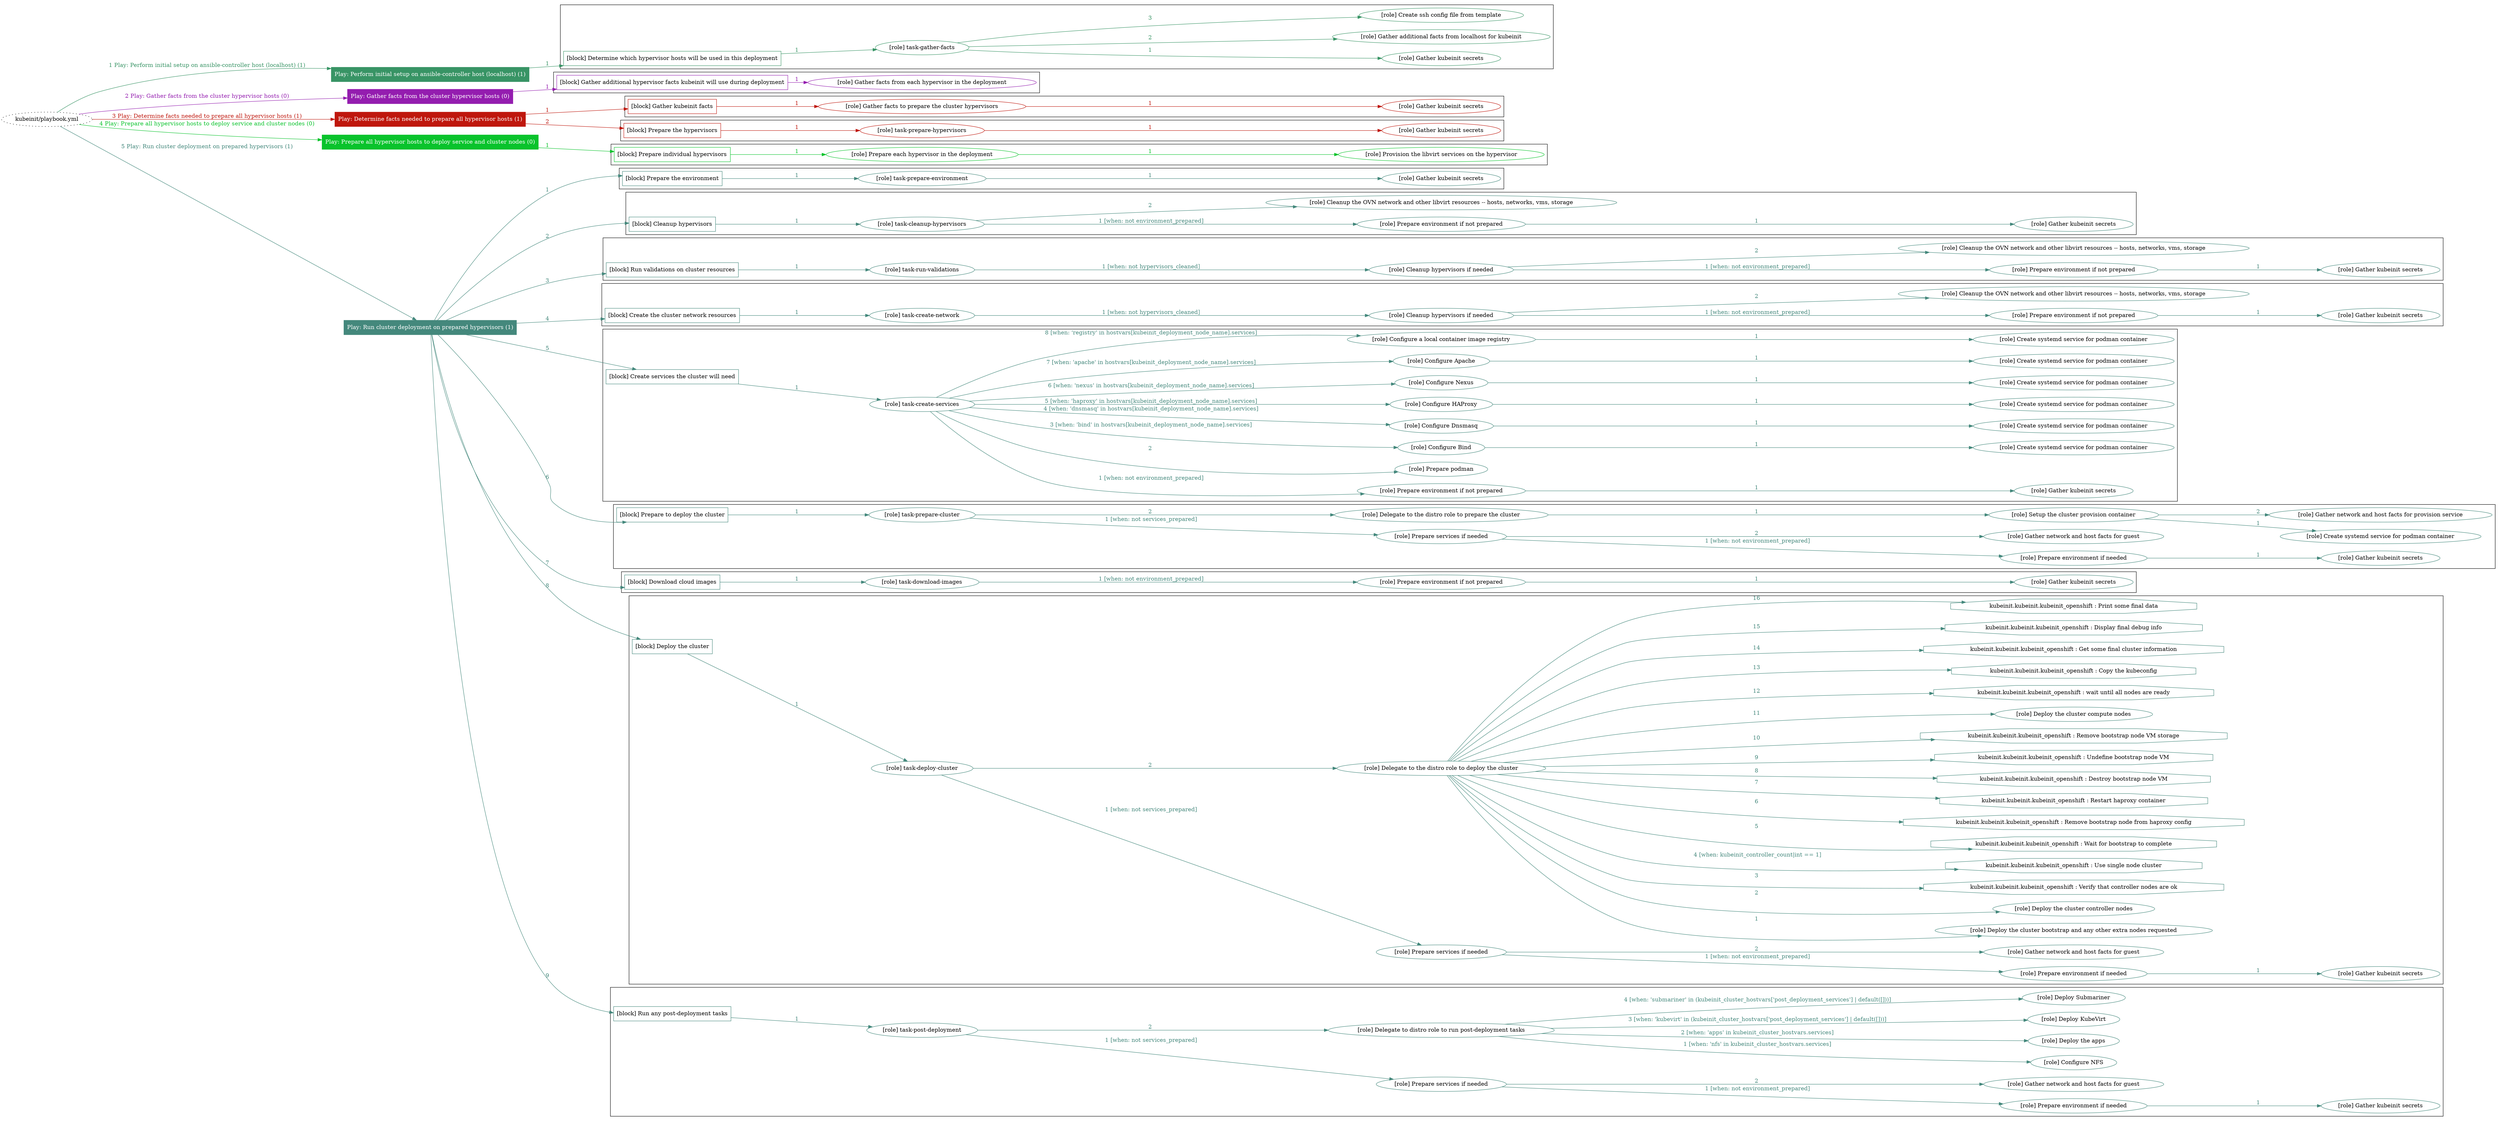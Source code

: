 digraph {
	graph [concentrate=true ordering=in rankdir=LR ratio=fill]
	edge [esep=5 sep=10]
	"kubeinit/playbook.yml" [URL="/home/runner/work/kubeinit/kubeinit/kubeinit/playbook.yml" id=playbook_2e3ff5f9 style=dotted]
	"kubeinit/playbook.yml" -> play_db4fb03b [label="1 Play: Perform initial setup on ansible-controller host (localhost) (1)" color="#389465" fontcolor="#389465" id=edge_play_db4fb03b labeltooltip="1 Play: Perform initial setup on ansible-controller host (localhost) (1)" tooltip="1 Play: Perform initial setup on ansible-controller host (localhost) (1)"]
	subgraph "Play: Perform initial setup on ansible-controller host (localhost) (1)" {
		play_db4fb03b [label="Play: Perform initial setup on ansible-controller host (localhost) (1)" URL="/home/runner/work/kubeinit/kubeinit/kubeinit/playbook.yml" color="#389465" fontcolor="#ffffff" id=play_db4fb03b shape=box style=filled tooltip=localhost]
		play_db4fb03b -> block_115479d6 [label=1 color="#389465" fontcolor="#389465" id=edge_block_115479d6 labeltooltip=1 tooltip=1]
		subgraph cluster_block_115479d6 {
			block_115479d6 [label="[block] Determine which hypervisor hosts will be used in this deployment" URL="/home/runner/work/kubeinit/kubeinit/kubeinit/playbook.yml" color="#389465" id=block_115479d6 labeltooltip="Determine which hypervisor hosts will be used in this deployment" shape=box tooltip="Determine which hypervisor hosts will be used in this deployment"]
			block_115479d6 -> role_d900fd32 [label="1 " color="#389465" fontcolor="#389465" id=edge_role_d900fd32 labeltooltip="1 " tooltip="1 "]
			subgraph "task-gather-facts" {
				role_d900fd32 [label="[role] task-gather-facts" URL="/home/runner/work/kubeinit/kubeinit/kubeinit/playbook.yml" color="#389465" id=role_d900fd32 tooltip="task-gather-facts"]
				role_d900fd32 -> role_aea85f6c [label="1 " color="#389465" fontcolor="#389465" id=edge_role_aea85f6c labeltooltip="1 " tooltip="1 "]
				subgraph "Gather kubeinit secrets" {
					role_aea85f6c [label="[role] Gather kubeinit secrets" URL="/home/runner/.ansible/collections/ansible_collections/kubeinit/kubeinit/roles/kubeinit_prepare/tasks/build_hypervisors_group.yml" color="#389465" id=role_aea85f6c tooltip="Gather kubeinit secrets"]
				}
				role_d900fd32 -> role_3658f3ec [label="2 " color="#389465" fontcolor="#389465" id=edge_role_3658f3ec labeltooltip="2 " tooltip="2 "]
				subgraph "Gather additional facts from localhost for kubeinit" {
					role_3658f3ec [label="[role] Gather additional facts from localhost for kubeinit" URL="/home/runner/.ansible/collections/ansible_collections/kubeinit/kubeinit/roles/kubeinit_prepare/tasks/build_hypervisors_group.yml" color="#389465" id=role_3658f3ec tooltip="Gather additional facts from localhost for kubeinit"]
				}
				role_d900fd32 -> role_3bbfdef5 [label="3 " color="#389465" fontcolor="#389465" id=edge_role_3bbfdef5 labeltooltip="3 " tooltip="3 "]
				subgraph "Create ssh config file from template" {
					role_3bbfdef5 [label="[role] Create ssh config file from template" URL="/home/runner/.ansible/collections/ansible_collections/kubeinit/kubeinit/roles/kubeinit_prepare/tasks/build_hypervisors_group.yml" color="#389465" id=role_3bbfdef5 tooltip="Create ssh config file from template"]
				}
			}
		}
	}
	"kubeinit/playbook.yml" -> play_7031e4db [label="2 Play: Gather facts from the cluster hypervisor hosts (0)" color="#941daf" fontcolor="#941daf" id=edge_play_7031e4db labeltooltip="2 Play: Gather facts from the cluster hypervisor hosts (0)" tooltip="2 Play: Gather facts from the cluster hypervisor hosts (0)"]
	subgraph "Play: Gather facts from the cluster hypervisor hosts (0)" {
		play_7031e4db [label="Play: Gather facts from the cluster hypervisor hosts (0)" URL="/home/runner/work/kubeinit/kubeinit/kubeinit/playbook.yml" color="#941daf" fontcolor="#ffffff" id=play_7031e4db shape=box style=filled tooltip="Play: Gather facts from the cluster hypervisor hosts (0)"]
		play_7031e4db -> block_b846d6aa [label=1 color="#941daf" fontcolor="#941daf" id=edge_block_b846d6aa labeltooltip=1 tooltip=1]
		subgraph cluster_block_b846d6aa {
			block_b846d6aa [label="[block] Gather additional hypervisor facts kubeinit will use during deployment" URL="/home/runner/work/kubeinit/kubeinit/kubeinit/playbook.yml" color="#941daf" id=block_b846d6aa labeltooltip="Gather additional hypervisor facts kubeinit will use during deployment" shape=box tooltip="Gather additional hypervisor facts kubeinit will use during deployment"]
			block_b846d6aa -> role_539102fc [label="1 " color="#941daf" fontcolor="#941daf" id=edge_role_539102fc labeltooltip="1 " tooltip="1 "]
			subgraph "Gather facts from each hypervisor in the deployment" {
				role_539102fc [label="[role] Gather facts from each hypervisor in the deployment" URL="/home/runner/work/kubeinit/kubeinit/kubeinit/playbook.yml" color="#941daf" id=role_539102fc tooltip="Gather facts from each hypervisor in the deployment"]
			}
		}
	}
	"kubeinit/playbook.yml" -> play_10180982 [label="3 Play: Determine facts needed to prepare all hypervisor hosts (1)" color="#bf170d" fontcolor="#bf170d" id=edge_play_10180982 labeltooltip="3 Play: Determine facts needed to prepare all hypervisor hosts (1)" tooltip="3 Play: Determine facts needed to prepare all hypervisor hosts (1)"]
	subgraph "Play: Determine facts needed to prepare all hypervisor hosts (1)" {
		play_10180982 [label="Play: Determine facts needed to prepare all hypervisor hosts (1)" URL="/home/runner/work/kubeinit/kubeinit/kubeinit/playbook.yml" color="#bf170d" fontcolor="#ffffff" id=play_10180982 shape=box style=filled tooltip=localhost]
		play_10180982 -> block_00890703 [label=1 color="#bf170d" fontcolor="#bf170d" id=edge_block_00890703 labeltooltip=1 tooltip=1]
		subgraph cluster_block_00890703 {
			block_00890703 [label="[block] Gather kubeinit facts" URL="/home/runner/work/kubeinit/kubeinit/kubeinit/playbook.yml" color="#bf170d" id=block_00890703 labeltooltip="Gather kubeinit facts" shape=box tooltip="Gather kubeinit facts"]
			block_00890703 -> role_fe86c2f3 [label="1 " color="#bf170d" fontcolor="#bf170d" id=edge_role_fe86c2f3 labeltooltip="1 " tooltip="1 "]
			subgraph "Gather facts to prepare the cluster hypervisors" {
				role_fe86c2f3 [label="[role] Gather facts to prepare the cluster hypervisors" URL="/home/runner/work/kubeinit/kubeinit/kubeinit/playbook.yml" color="#bf170d" id=role_fe86c2f3 tooltip="Gather facts to prepare the cluster hypervisors"]
				role_fe86c2f3 -> role_43686fb2 [label="1 " color="#bf170d" fontcolor="#bf170d" id=edge_role_43686fb2 labeltooltip="1 " tooltip="1 "]
				subgraph "Gather kubeinit secrets" {
					role_43686fb2 [label="[role] Gather kubeinit secrets" URL="/home/runner/.ansible/collections/ansible_collections/kubeinit/kubeinit/roles/kubeinit_prepare/tasks/gather_kubeinit_facts.yml" color="#bf170d" id=role_43686fb2 tooltip="Gather kubeinit secrets"]
				}
			}
		}
		play_10180982 -> block_d52b38ba [label=2 color="#bf170d" fontcolor="#bf170d" id=edge_block_d52b38ba labeltooltip=2 tooltip=2]
		subgraph cluster_block_d52b38ba {
			block_d52b38ba [label="[block] Prepare the hypervisors" URL="/home/runner/work/kubeinit/kubeinit/kubeinit/playbook.yml" color="#bf170d" id=block_d52b38ba labeltooltip="Prepare the hypervisors" shape=box tooltip="Prepare the hypervisors"]
			block_d52b38ba -> role_cade4f4c [label="1 " color="#bf170d" fontcolor="#bf170d" id=edge_role_cade4f4c labeltooltip="1 " tooltip="1 "]
			subgraph "task-prepare-hypervisors" {
				role_cade4f4c [label="[role] task-prepare-hypervisors" URL="/home/runner/work/kubeinit/kubeinit/kubeinit/playbook.yml" color="#bf170d" id=role_cade4f4c tooltip="task-prepare-hypervisors"]
				role_cade4f4c -> role_e55bde19 [label="1 " color="#bf170d" fontcolor="#bf170d" id=edge_role_e55bde19 labeltooltip="1 " tooltip="1 "]
				subgraph "Gather kubeinit secrets" {
					role_e55bde19 [label="[role] Gather kubeinit secrets" URL="/home/runner/.ansible/collections/ansible_collections/kubeinit/kubeinit/roles/kubeinit_prepare/tasks/gather_kubeinit_facts.yml" color="#bf170d" id=role_e55bde19 tooltip="Gather kubeinit secrets"]
				}
			}
		}
	}
	"kubeinit/playbook.yml" -> play_ca3f7f01 [label="4 Play: Prepare all hypervisor hosts to deploy service and cluster nodes (0)" color="#09c32c" fontcolor="#09c32c" id=edge_play_ca3f7f01 labeltooltip="4 Play: Prepare all hypervisor hosts to deploy service and cluster nodes (0)" tooltip="4 Play: Prepare all hypervisor hosts to deploy service and cluster nodes (0)"]
	subgraph "Play: Prepare all hypervisor hosts to deploy service and cluster nodes (0)" {
		play_ca3f7f01 [label="Play: Prepare all hypervisor hosts to deploy service and cluster nodes (0)" URL="/home/runner/work/kubeinit/kubeinit/kubeinit/playbook.yml" color="#09c32c" fontcolor="#ffffff" id=play_ca3f7f01 shape=box style=filled tooltip="Play: Prepare all hypervisor hosts to deploy service and cluster nodes (0)"]
		play_ca3f7f01 -> block_f87d074f [label=1 color="#09c32c" fontcolor="#09c32c" id=edge_block_f87d074f labeltooltip=1 tooltip=1]
		subgraph cluster_block_f87d074f {
			block_f87d074f [label="[block] Prepare individual hypervisors" URL="/home/runner/work/kubeinit/kubeinit/kubeinit/playbook.yml" color="#09c32c" id=block_f87d074f labeltooltip="Prepare individual hypervisors" shape=box tooltip="Prepare individual hypervisors"]
			block_f87d074f -> role_29efc808 [label="1 " color="#09c32c" fontcolor="#09c32c" id=edge_role_29efc808 labeltooltip="1 " tooltip="1 "]
			subgraph "Prepare each hypervisor in the deployment" {
				role_29efc808 [label="[role] Prepare each hypervisor in the deployment" URL="/home/runner/work/kubeinit/kubeinit/kubeinit/playbook.yml" color="#09c32c" id=role_29efc808 tooltip="Prepare each hypervisor in the deployment"]
				role_29efc808 -> role_fd0b7a9e [label="1 " color="#09c32c" fontcolor="#09c32c" id=edge_role_fd0b7a9e labeltooltip="1 " tooltip="1 "]
				subgraph "Provision the libvirt services on the hypervisor" {
					role_fd0b7a9e [label="[role] Provision the libvirt services on the hypervisor" URL="/home/runner/.ansible/collections/ansible_collections/kubeinit/kubeinit/roles/kubeinit_prepare/tasks/prepare_hypervisor.yml" color="#09c32c" id=role_fd0b7a9e tooltip="Provision the libvirt services on the hypervisor"]
				}
			}
		}
	}
	"kubeinit/playbook.yml" -> play_9db905b2 [label="5 Play: Run cluster deployment on prepared hypervisors (1)" color="#44887c" fontcolor="#44887c" id=edge_play_9db905b2 labeltooltip="5 Play: Run cluster deployment on prepared hypervisors (1)" tooltip="5 Play: Run cluster deployment on prepared hypervisors (1)"]
	subgraph "Play: Run cluster deployment on prepared hypervisors (1)" {
		play_9db905b2 [label="Play: Run cluster deployment on prepared hypervisors (1)" URL="/home/runner/work/kubeinit/kubeinit/kubeinit/playbook.yml" color="#44887c" fontcolor="#ffffff" id=play_9db905b2 shape=box style=filled tooltip=localhost]
		play_9db905b2 -> block_4ece1419 [label=1 color="#44887c" fontcolor="#44887c" id=edge_block_4ece1419 labeltooltip=1 tooltip=1]
		subgraph cluster_block_4ece1419 {
			block_4ece1419 [label="[block] Prepare the environment" URL="/home/runner/work/kubeinit/kubeinit/kubeinit/playbook.yml" color="#44887c" id=block_4ece1419 labeltooltip="Prepare the environment" shape=box tooltip="Prepare the environment"]
			block_4ece1419 -> role_e1d8175a [label="1 " color="#44887c" fontcolor="#44887c" id=edge_role_e1d8175a labeltooltip="1 " tooltip="1 "]
			subgraph "task-prepare-environment" {
				role_e1d8175a [label="[role] task-prepare-environment" URL="/home/runner/work/kubeinit/kubeinit/kubeinit/playbook.yml" color="#44887c" id=role_e1d8175a tooltip="task-prepare-environment"]
				role_e1d8175a -> role_317a97d5 [label="1 " color="#44887c" fontcolor="#44887c" id=edge_role_317a97d5 labeltooltip="1 " tooltip="1 "]
				subgraph "Gather kubeinit secrets" {
					role_317a97d5 [label="[role] Gather kubeinit secrets" URL="/home/runner/.ansible/collections/ansible_collections/kubeinit/kubeinit/roles/kubeinit_prepare/tasks/gather_kubeinit_facts.yml" color="#44887c" id=role_317a97d5 tooltip="Gather kubeinit secrets"]
				}
			}
		}
		play_9db905b2 -> block_d3336967 [label=2 color="#44887c" fontcolor="#44887c" id=edge_block_d3336967 labeltooltip=2 tooltip=2]
		subgraph cluster_block_d3336967 {
			block_d3336967 [label="[block] Cleanup hypervisors" URL="/home/runner/work/kubeinit/kubeinit/kubeinit/playbook.yml" color="#44887c" id=block_d3336967 labeltooltip="Cleanup hypervisors" shape=box tooltip="Cleanup hypervisors"]
			block_d3336967 -> role_9e71aef2 [label="1 " color="#44887c" fontcolor="#44887c" id=edge_role_9e71aef2 labeltooltip="1 " tooltip="1 "]
			subgraph "task-cleanup-hypervisors" {
				role_9e71aef2 [label="[role] task-cleanup-hypervisors" URL="/home/runner/work/kubeinit/kubeinit/kubeinit/playbook.yml" color="#44887c" id=role_9e71aef2 tooltip="task-cleanup-hypervisors"]
				role_9e71aef2 -> role_3383e612 [label="1 [when: not environment_prepared]" color="#44887c" fontcolor="#44887c" id=edge_role_3383e612 labeltooltip="1 [when: not environment_prepared]" tooltip="1 [when: not environment_prepared]"]
				subgraph "Prepare environment if not prepared" {
					role_3383e612 [label="[role] Prepare environment if not prepared" URL="/home/runner/.ansible/collections/ansible_collections/kubeinit/kubeinit/roles/kubeinit_prepare/tasks/cleanup_hypervisors.yml" color="#44887c" id=role_3383e612 tooltip="Prepare environment if not prepared"]
					role_3383e612 -> role_d83c53a7 [label="1 " color="#44887c" fontcolor="#44887c" id=edge_role_d83c53a7 labeltooltip="1 " tooltip="1 "]
					subgraph "Gather kubeinit secrets" {
						role_d83c53a7 [label="[role] Gather kubeinit secrets" URL="/home/runner/.ansible/collections/ansible_collections/kubeinit/kubeinit/roles/kubeinit_prepare/tasks/gather_kubeinit_facts.yml" color="#44887c" id=role_d83c53a7 tooltip="Gather kubeinit secrets"]
					}
				}
				role_9e71aef2 -> role_1d9d3b00 [label="2 " color="#44887c" fontcolor="#44887c" id=edge_role_1d9d3b00 labeltooltip="2 " tooltip="2 "]
				subgraph "Cleanup the OVN network and other libvirt resources -- hosts, networks, vms, storage" {
					role_1d9d3b00 [label="[role] Cleanup the OVN network and other libvirt resources -- hosts, networks, vms, storage" URL="/home/runner/.ansible/collections/ansible_collections/kubeinit/kubeinit/roles/kubeinit_prepare/tasks/cleanup_hypervisors.yml" color="#44887c" id=role_1d9d3b00 tooltip="Cleanup the OVN network and other libvirt resources -- hosts, networks, vms, storage"]
				}
			}
		}
		play_9db905b2 -> block_d96ee342 [label=3 color="#44887c" fontcolor="#44887c" id=edge_block_d96ee342 labeltooltip=3 tooltip=3]
		subgraph cluster_block_d96ee342 {
			block_d96ee342 [label="[block] Run validations on cluster resources" URL="/home/runner/work/kubeinit/kubeinit/kubeinit/playbook.yml" color="#44887c" id=block_d96ee342 labeltooltip="Run validations on cluster resources" shape=box tooltip="Run validations on cluster resources"]
			block_d96ee342 -> role_033385d8 [label="1 " color="#44887c" fontcolor="#44887c" id=edge_role_033385d8 labeltooltip="1 " tooltip="1 "]
			subgraph "task-run-validations" {
				role_033385d8 [label="[role] task-run-validations" URL="/home/runner/work/kubeinit/kubeinit/kubeinit/playbook.yml" color="#44887c" id=role_033385d8 tooltip="task-run-validations"]
				role_033385d8 -> role_8b6f3bce [label="1 [when: not hypervisors_cleaned]" color="#44887c" fontcolor="#44887c" id=edge_role_8b6f3bce labeltooltip="1 [when: not hypervisors_cleaned]" tooltip="1 [when: not hypervisors_cleaned]"]
				subgraph "Cleanup hypervisors if needed" {
					role_8b6f3bce [label="[role] Cleanup hypervisors if needed" URL="/home/runner/.ansible/collections/ansible_collections/kubeinit/kubeinit/roles/kubeinit_validations/tasks/main.yml" color="#44887c" id=role_8b6f3bce tooltip="Cleanup hypervisors if needed"]
					role_8b6f3bce -> role_f7fdd369 [label="1 [when: not environment_prepared]" color="#44887c" fontcolor="#44887c" id=edge_role_f7fdd369 labeltooltip="1 [when: not environment_prepared]" tooltip="1 [when: not environment_prepared]"]
					subgraph "Prepare environment if not prepared" {
						role_f7fdd369 [label="[role] Prepare environment if not prepared" URL="/home/runner/.ansible/collections/ansible_collections/kubeinit/kubeinit/roles/kubeinit_prepare/tasks/cleanup_hypervisors.yml" color="#44887c" id=role_f7fdd369 tooltip="Prepare environment if not prepared"]
						role_f7fdd369 -> role_cf412244 [label="1 " color="#44887c" fontcolor="#44887c" id=edge_role_cf412244 labeltooltip="1 " tooltip="1 "]
						subgraph "Gather kubeinit secrets" {
							role_cf412244 [label="[role] Gather kubeinit secrets" URL="/home/runner/.ansible/collections/ansible_collections/kubeinit/kubeinit/roles/kubeinit_prepare/tasks/gather_kubeinit_facts.yml" color="#44887c" id=role_cf412244 tooltip="Gather kubeinit secrets"]
						}
					}
					role_8b6f3bce -> role_2ebe4e60 [label="2 " color="#44887c" fontcolor="#44887c" id=edge_role_2ebe4e60 labeltooltip="2 " tooltip="2 "]
					subgraph "Cleanup the OVN network and other libvirt resources -- hosts, networks, vms, storage" {
						role_2ebe4e60 [label="[role] Cleanup the OVN network and other libvirt resources -- hosts, networks, vms, storage" URL="/home/runner/.ansible/collections/ansible_collections/kubeinit/kubeinit/roles/kubeinit_prepare/tasks/cleanup_hypervisors.yml" color="#44887c" id=role_2ebe4e60 tooltip="Cleanup the OVN network and other libvirt resources -- hosts, networks, vms, storage"]
					}
				}
			}
		}
		play_9db905b2 -> block_2e8064c9 [label=4 color="#44887c" fontcolor="#44887c" id=edge_block_2e8064c9 labeltooltip=4 tooltip=4]
		subgraph cluster_block_2e8064c9 {
			block_2e8064c9 [label="[block] Create the cluster network resources" URL="/home/runner/work/kubeinit/kubeinit/kubeinit/playbook.yml" color="#44887c" id=block_2e8064c9 labeltooltip="Create the cluster network resources" shape=box tooltip="Create the cluster network resources"]
			block_2e8064c9 -> role_49d32b68 [label="1 " color="#44887c" fontcolor="#44887c" id=edge_role_49d32b68 labeltooltip="1 " tooltip="1 "]
			subgraph "task-create-network" {
				role_49d32b68 [label="[role] task-create-network" URL="/home/runner/work/kubeinit/kubeinit/kubeinit/playbook.yml" color="#44887c" id=role_49d32b68 tooltip="task-create-network"]
				role_49d32b68 -> role_42a84061 [label="1 [when: not hypervisors_cleaned]" color="#44887c" fontcolor="#44887c" id=edge_role_42a84061 labeltooltip="1 [when: not hypervisors_cleaned]" tooltip="1 [when: not hypervisors_cleaned]"]
				subgraph "Cleanup hypervisors if needed" {
					role_42a84061 [label="[role] Cleanup hypervisors if needed" URL="/home/runner/.ansible/collections/ansible_collections/kubeinit/kubeinit/roles/kubeinit_libvirt/tasks/create_network.yml" color="#44887c" id=role_42a84061 tooltip="Cleanup hypervisors if needed"]
					role_42a84061 -> role_05041d55 [label="1 [when: not environment_prepared]" color="#44887c" fontcolor="#44887c" id=edge_role_05041d55 labeltooltip="1 [when: not environment_prepared]" tooltip="1 [when: not environment_prepared]"]
					subgraph "Prepare environment if not prepared" {
						role_05041d55 [label="[role] Prepare environment if not prepared" URL="/home/runner/.ansible/collections/ansible_collections/kubeinit/kubeinit/roles/kubeinit_prepare/tasks/cleanup_hypervisors.yml" color="#44887c" id=role_05041d55 tooltip="Prepare environment if not prepared"]
						role_05041d55 -> role_048b2284 [label="1 " color="#44887c" fontcolor="#44887c" id=edge_role_048b2284 labeltooltip="1 " tooltip="1 "]
						subgraph "Gather kubeinit secrets" {
							role_048b2284 [label="[role] Gather kubeinit secrets" URL="/home/runner/.ansible/collections/ansible_collections/kubeinit/kubeinit/roles/kubeinit_prepare/tasks/gather_kubeinit_facts.yml" color="#44887c" id=role_048b2284 tooltip="Gather kubeinit secrets"]
						}
					}
					role_42a84061 -> role_b44a5b7b [label="2 " color="#44887c" fontcolor="#44887c" id=edge_role_b44a5b7b labeltooltip="2 " tooltip="2 "]
					subgraph "Cleanup the OVN network and other libvirt resources -- hosts, networks, vms, storage" {
						role_b44a5b7b [label="[role] Cleanup the OVN network and other libvirt resources -- hosts, networks, vms, storage" URL="/home/runner/.ansible/collections/ansible_collections/kubeinit/kubeinit/roles/kubeinit_prepare/tasks/cleanup_hypervisors.yml" color="#44887c" id=role_b44a5b7b tooltip="Cleanup the OVN network and other libvirt resources -- hosts, networks, vms, storage"]
					}
				}
			}
		}
		play_9db905b2 -> block_b6f232d7 [label=5 color="#44887c" fontcolor="#44887c" id=edge_block_b6f232d7 labeltooltip=5 tooltip=5]
		subgraph cluster_block_b6f232d7 {
			block_b6f232d7 [label="[block] Create services the cluster will need" URL="/home/runner/work/kubeinit/kubeinit/kubeinit/playbook.yml" color="#44887c" id=block_b6f232d7 labeltooltip="Create services the cluster will need" shape=box tooltip="Create services the cluster will need"]
			block_b6f232d7 -> role_a756ef9b [label="1 " color="#44887c" fontcolor="#44887c" id=edge_role_a756ef9b labeltooltip="1 " tooltip="1 "]
			subgraph "task-create-services" {
				role_a756ef9b [label="[role] task-create-services" URL="/home/runner/work/kubeinit/kubeinit/kubeinit/playbook.yml" color="#44887c" id=role_a756ef9b tooltip="task-create-services"]
				role_a756ef9b -> role_4161f0fc [label="1 [when: not environment_prepared]" color="#44887c" fontcolor="#44887c" id=edge_role_4161f0fc labeltooltip="1 [when: not environment_prepared]" tooltip="1 [when: not environment_prepared]"]
				subgraph "Prepare environment if not prepared" {
					role_4161f0fc [label="[role] Prepare environment if not prepared" URL="/home/runner/.ansible/collections/ansible_collections/kubeinit/kubeinit/roles/kubeinit_services/tasks/main.yml" color="#44887c" id=role_4161f0fc tooltip="Prepare environment if not prepared"]
					role_4161f0fc -> role_21c333aa [label="1 " color="#44887c" fontcolor="#44887c" id=edge_role_21c333aa labeltooltip="1 " tooltip="1 "]
					subgraph "Gather kubeinit secrets" {
						role_21c333aa [label="[role] Gather kubeinit secrets" URL="/home/runner/.ansible/collections/ansible_collections/kubeinit/kubeinit/roles/kubeinit_prepare/tasks/gather_kubeinit_facts.yml" color="#44887c" id=role_21c333aa tooltip="Gather kubeinit secrets"]
					}
				}
				role_a756ef9b -> role_09c918e0 [label="2 " color="#44887c" fontcolor="#44887c" id=edge_role_09c918e0 labeltooltip="2 " tooltip="2 "]
				subgraph "Prepare podman" {
					role_09c918e0 [label="[role] Prepare podman" URL="/home/runner/.ansible/collections/ansible_collections/kubeinit/kubeinit/roles/kubeinit_services/tasks/00_create_service_pod.yml" color="#44887c" id=role_09c918e0 tooltip="Prepare podman"]
				}
				role_a756ef9b -> role_78f0eb93 [label="3 [when: 'bind' in hostvars[kubeinit_deployment_node_name].services]" color="#44887c" fontcolor="#44887c" id=edge_role_78f0eb93 labeltooltip="3 [when: 'bind' in hostvars[kubeinit_deployment_node_name].services]" tooltip="3 [when: 'bind' in hostvars[kubeinit_deployment_node_name].services]"]
				subgraph "Configure Bind" {
					role_78f0eb93 [label="[role] Configure Bind" URL="/home/runner/.ansible/collections/ansible_collections/kubeinit/kubeinit/roles/kubeinit_services/tasks/start_services_containers.yml" color="#44887c" id=role_78f0eb93 tooltip="Configure Bind"]
					role_78f0eb93 -> role_8ff397bc [label="1 " color="#44887c" fontcolor="#44887c" id=edge_role_8ff397bc labeltooltip="1 " tooltip="1 "]
					subgraph "Create systemd service for podman container" {
						role_8ff397bc [label="[role] Create systemd service for podman container" URL="/home/runner/.ansible/collections/ansible_collections/kubeinit/kubeinit/roles/kubeinit_bind/tasks/main.yml" color="#44887c" id=role_8ff397bc tooltip="Create systemd service for podman container"]
					}
				}
				role_a756ef9b -> role_3a41c25a [label="4 [when: 'dnsmasq' in hostvars[kubeinit_deployment_node_name].services]" color="#44887c" fontcolor="#44887c" id=edge_role_3a41c25a labeltooltip="4 [when: 'dnsmasq' in hostvars[kubeinit_deployment_node_name].services]" tooltip="4 [when: 'dnsmasq' in hostvars[kubeinit_deployment_node_name].services]"]
				subgraph "Configure Dnsmasq" {
					role_3a41c25a [label="[role] Configure Dnsmasq" URL="/home/runner/.ansible/collections/ansible_collections/kubeinit/kubeinit/roles/kubeinit_services/tasks/start_services_containers.yml" color="#44887c" id=role_3a41c25a tooltip="Configure Dnsmasq"]
					role_3a41c25a -> role_7bcb6c6d [label="1 " color="#44887c" fontcolor="#44887c" id=edge_role_7bcb6c6d labeltooltip="1 " tooltip="1 "]
					subgraph "Create systemd service for podman container" {
						role_7bcb6c6d [label="[role] Create systemd service for podman container" URL="/home/runner/.ansible/collections/ansible_collections/kubeinit/kubeinit/roles/kubeinit_dnsmasq/tasks/main.yml" color="#44887c" id=role_7bcb6c6d tooltip="Create systemd service for podman container"]
					}
				}
				role_a756ef9b -> role_b98e67d3 [label="5 [when: 'haproxy' in hostvars[kubeinit_deployment_node_name].services]" color="#44887c" fontcolor="#44887c" id=edge_role_b98e67d3 labeltooltip="5 [when: 'haproxy' in hostvars[kubeinit_deployment_node_name].services]" tooltip="5 [when: 'haproxy' in hostvars[kubeinit_deployment_node_name].services]"]
				subgraph "Configure HAProxy" {
					role_b98e67d3 [label="[role] Configure HAProxy" URL="/home/runner/.ansible/collections/ansible_collections/kubeinit/kubeinit/roles/kubeinit_services/tasks/start_services_containers.yml" color="#44887c" id=role_b98e67d3 tooltip="Configure HAProxy"]
					role_b98e67d3 -> role_e4e273cc [label="1 " color="#44887c" fontcolor="#44887c" id=edge_role_e4e273cc labeltooltip="1 " tooltip="1 "]
					subgraph "Create systemd service for podman container" {
						role_e4e273cc [label="[role] Create systemd service for podman container" URL="/home/runner/.ansible/collections/ansible_collections/kubeinit/kubeinit/roles/kubeinit_haproxy/tasks/main.yml" color="#44887c" id=role_e4e273cc tooltip="Create systemd service for podman container"]
					}
				}
				role_a756ef9b -> role_9ec2d2ff [label="6 [when: 'nexus' in hostvars[kubeinit_deployment_node_name].services]" color="#44887c" fontcolor="#44887c" id=edge_role_9ec2d2ff labeltooltip="6 [when: 'nexus' in hostvars[kubeinit_deployment_node_name].services]" tooltip="6 [when: 'nexus' in hostvars[kubeinit_deployment_node_name].services]"]
				subgraph "Configure Nexus" {
					role_9ec2d2ff [label="[role] Configure Nexus" URL="/home/runner/.ansible/collections/ansible_collections/kubeinit/kubeinit/roles/kubeinit_services/tasks/start_services_containers.yml" color="#44887c" id=role_9ec2d2ff tooltip="Configure Nexus"]
					role_9ec2d2ff -> role_c1cea357 [label="1 " color="#44887c" fontcolor="#44887c" id=edge_role_c1cea357 labeltooltip="1 " tooltip="1 "]
					subgraph "Create systemd service for podman container" {
						role_c1cea357 [label="[role] Create systemd service for podman container" URL="/home/runner/.ansible/collections/ansible_collections/kubeinit/kubeinit/roles/kubeinit_nexus/tasks/main.yml" color="#44887c" id=role_c1cea357 tooltip="Create systemd service for podman container"]
					}
				}
				role_a756ef9b -> role_5e3289b3 [label="7 [when: 'apache' in hostvars[kubeinit_deployment_node_name].services]" color="#44887c" fontcolor="#44887c" id=edge_role_5e3289b3 labeltooltip="7 [when: 'apache' in hostvars[kubeinit_deployment_node_name].services]" tooltip="7 [when: 'apache' in hostvars[kubeinit_deployment_node_name].services]"]
				subgraph "Configure Apache" {
					role_5e3289b3 [label="[role] Configure Apache" URL="/home/runner/.ansible/collections/ansible_collections/kubeinit/kubeinit/roles/kubeinit_services/tasks/start_services_containers.yml" color="#44887c" id=role_5e3289b3 tooltip="Configure Apache"]
					role_5e3289b3 -> role_9848f6e5 [label="1 " color="#44887c" fontcolor="#44887c" id=edge_role_9848f6e5 labeltooltip="1 " tooltip="1 "]
					subgraph "Create systemd service for podman container" {
						role_9848f6e5 [label="[role] Create systemd service for podman container" URL="/home/runner/.ansible/collections/ansible_collections/kubeinit/kubeinit/roles/kubeinit_apache/tasks/main.yml" color="#44887c" id=role_9848f6e5 tooltip="Create systemd service for podman container"]
					}
				}
				role_a756ef9b -> role_f136c141 [label="8 [when: 'registry' in hostvars[kubeinit_deployment_node_name].services]" color="#44887c" fontcolor="#44887c" id=edge_role_f136c141 labeltooltip="8 [when: 'registry' in hostvars[kubeinit_deployment_node_name].services]" tooltip="8 [when: 'registry' in hostvars[kubeinit_deployment_node_name].services]"]
				subgraph "Configure a local container image registry" {
					role_f136c141 [label="[role] Configure a local container image registry" URL="/home/runner/.ansible/collections/ansible_collections/kubeinit/kubeinit/roles/kubeinit_services/tasks/start_services_containers.yml" color="#44887c" id=role_f136c141 tooltip="Configure a local container image registry"]
					role_f136c141 -> role_a5114cbd [label="1 " color="#44887c" fontcolor="#44887c" id=edge_role_a5114cbd labeltooltip="1 " tooltip="1 "]
					subgraph "Create systemd service for podman container" {
						role_a5114cbd [label="[role] Create systemd service for podman container" URL="/home/runner/.ansible/collections/ansible_collections/kubeinit/kubeinit/roles/kubeinit_registry/tasks/main.yml" color="#44887c" id=role_a5114cbd tooltip="Create systemd service for podman container"]
					}
				}
			}
		}
		play_9db905b2 -> block_6c941186 [label=6 color="#44887c" fontcolor="#44887c" id=edge_block_6c941186 labeltooltip=6 tooltip=6]
		subgraph cluster_block_6c941186 {
			block_6c941186 [label="[block] Prepare to deploy the cluster" URL="/home/runner/work/kubeinit/kubeinit/kubeinit/playbook.yml" color="#44887c" id=block_6c941186 labeltooltip="Prepare to deploy the cluster" shape=box tooltip="Prepare to deploy the cluster"]
			block_6c941186 -> role_4a923cee [label="1 " color="#44887c" fontcolor="#44887c" id=edge_role_4a923cee labeltooltip="1 " tooltip="1 "]
			subgraph "task-prepare-cluster" {
				role_4a923cee [label="[role] task-prepare-cluster" URL="/home/runner/work/kubeinit/kubeinit/kubeinit/playbook.yml" color="#44887c" id=role_4a923cee tooltip="task-prepare-cluster"]
				role_4a923cee -> role_9b134283 [label="1 [when: not services_prepared]" color="#44887c" fontcolor="#44887c" id=edge_role_9b134283 labeltooltip="1 [when: not services_prepared]" tooltip="1 [when: not services_prepared]"]
				subgraph "Prepare services if needed" {
					role_9b134283 [label="[role] Prepare services if needed" URL="/home/runner/.ansible/collections/ansible_collections/kubeinit/kubeinit/roles/kubeinit_prepare/tasks/prepare_cluster.yml" color="#44887c" id=role_9b134283 tooltip="Prepare services if needed"]
					role_9b134283 -> role_fefee24b [label="1 [when: not environment_prepared]" color="#44887c" fontcolor="#44887c" id=edge_role_fefee24b labeltooltip="1 [when: not environment_prepared]" tooltip="1 [when: not environment_prepared]"]
					subgraph "Prepare environment if needed" {
						role_fefee24b [label="[role] Prepare environment if needed" URL="/home/runner/.ansible/collections/ansible_collections/kubeinit/kubeinit/roles/kubeinit_services/tasks/prepare_services.yml" color="#44887c" id=role_fefee24b tooltip="Prepare environment if needed"]
						role_fefee24b -> role_c9e8d72e [label="1 " color="#44887c" fontcolor="#44887c" id=edge_role_c9e8d72e labeltooltip="1 " tooltip="1 "]
						subgraph "Gather kubeinit secrets" {
							role_c9e8d72e [label="[role] Gather kubeinit secrets" URL="/home/runner/.ansible/collections/ansible_collections/kubeinit/kubeinit/roles/kubeinit_prepare/tasks/gather_kubeinit_facts.yml" color="#44887c" id=role_c9e8d72e tooltip="Gather kubeinit secrets"]
						}
					}
					role_9b134283 -> role_07bf0441 [label="2 " color="#44887c" fontcolor="#44887c" id=edge_role_07bf0441 labeltooltip="2 " tooltip="2 "]
					subgraph "Gather network and host facts for guest" {
						role_07bf0441 [label="[role] Gather network and host facts for guest" URL="/home/runner/.ansible/collections/ansible_collections/kubeinit/kubeinit/roles/kubeinit_services/tasks/prepare_services.yml" color="#44887c" id=role_07bf0441 tooltip="Gather network and host facts for guest"]
					}
				}
				role_4a923cee -> role_1d60b297 [label="2 " color="#44887c" fontcolor="#44887c" id=edge_role_1d60b297 labeltooltip="2 " tooltip="2 "]
				subgraph "Delegate to the distro role to prepare the cluster" {
					role_1d60b297 [label="[role] Delegate to the distro role to prepare the cluster" URL="/home/runner/.ansible/collections/ansible_collections/kubeinit/kubeinit/roles/kubeinit_prepare/tasks/prepare_cluster.yml" color="#44887c" id=role_1d60b297 tooltip="Delegate to the distro role to prepare the cluster"]
					role_1d60b297 -> role_76fdebd2 [label="1 " color="#44887c" fontcolor="#44887c" id=edge_role_76fdebd2 labeltooltip="1 " tooltip="1 "]
					subgraph "Setup the cluster provision container" {
						role_76fdebd2 [label="[role] Setup the cluster provision container" URL="/home/runner/.ansible/collections/ansible_collections/kubeinit/kubeinit/roles/kubeinit_openshift/tasks/prepare_cluster.yml" color="#44887c" id=role_76fdebd2 tooltip="Setup the cluster provision container"]
						role_76fdebd2 -> role_e2bcf9b4 [label="1 " color="#44887c" fontcolor="#44887c" id=edge_role_e2bcf9b4 labeltooltip="1 " tooltip="1 "]
						subgraph "Create systemd service for podman container" {
							role_e2bcf9b4 [label="[role] Create systemd service for podman container" URL="/home/runner/.ansible/collections/ansible_collections/kubeinit/kubeinit/roles/kubeinit_services/tasks/create_provision_container.yml" color="#44887c" id=role_e2bcf9b4 tooltip="Create systemd service for podman container"]
						}
						role_76fdebd2 -> role_e0e77649 [label="2 " color="#44887c" fontcolor="#44887c" id=edge_role_e0e77649 labeltooltip="2 " tooltip="2 "]
						subgraph "Gather network and host facts for provision service" {
							role_e0e77649 [label="[role] Gather network and host facts for provision service" URL="/home/runner/.ansible/collections/ansible_collections/kubeinit/kubeinit/roles/kubeinit_services/tasks/create_provision_container.yml" color="#44887c" id=role_e0e77649 tooltip="Gather network and host facts for provision service"]
						}
					}
				}
			}
		}
		play_9db905b2 -> block_3610b853 [label=7 color="#44887c" fontcolor="#44887c" id=edge_block_3610b853 labeltooltip=7 tooltip=7]
		subgraph cluster_block_3610b853 {
			block_3610b853 [label="[block] Download cloud images" URL="/home/runner/work/kubeinit/kubeinit/kubeinit/playbook.yml" color="#44887c" id=block_3610b853 labeltooltip="Download cloud images" shape=box tooltip="Download cloud images"]
			block_3610b853 -> role_ea958147 [label="1 " color="#44887c" fontcolor="#44887c" id=edge_role_ea958147 labeltooltip="1 " tooltip="1 "]
			subgraph "task-download-images" {
				role_ea958147 [label="[role] task-download-images" URL="/home/runner/work/kubeinit/kubeinit/kubeinit/playbook.yml" color="#44887c" id=role_ea958147 tooltip="task-download-images"]
				role_ea958147 -> role_774d5bb0 [label="1 [when: not environment_prepared]" color="#44887c" fontcolor="#44887c" id=edge_role_774d5bb0 labeltooltip="1 [when: not environment_prepared]" tooltip="1 [when: not environment_prepared]"]
				subgraph "Prepare environment if not prepared" {
					role_774d5bb0 [label="[role] Prepare environment if not prepared" URL="/home/runner/.ansible/collections/ansible_collections/kubeinit/kubeinit/roles/kubeinit_libvirt/tasks/download_cloud_images.yml" color="#44887c" id=role_774d5bb0 tooltip="Prepare environment if not prepared"]
					role_774d5bb0 -> role_9dbb7985 [label="1 " color="#44887c" fontcolor="#44887c" id=edge_role_9dbb7985 labeltooltip="1 " tooltip="1 "]
					subgraph "Gather kubeinit secrets" {
						role_9dbb7985 [label="[role] Gather kubeinit secrets" URL="/home/runner/.ansible/collections/ansible_collections/kubeinit/kubeinit/roles/kubeinit_prepare/tasks/gather_kubeinit_facts.yml" color="#44887c" id=role_9dbb7985 tooltip="Gather kubeinit secrets"]
					}
				}
			}
		}
		play_9db905b2 -> block_40cf6c7f [label=8 color="#44887c" fontcolor="#44887c" id=edge_block_40cf6c7f labeltooltip=8 tooltip=8]
		subgraph cluster_block_40cf6c7f {
			block_40cf6c7f [label="[block] Deploy the cluster" URL="/home/runner/work/kubeinit/kubeinit/kubeinit/playbook.yml" color="#44887c" id=block_40cf6c7f labeltooltip="Deploy the cluster" shape=box tooltip="Deploy the cluster"]
			block_40cf6c7f -> role_91f7db23 [label="1 " color="#44887c" fontcolor="#44887c" id=edge_role_91f7db23 labeltooltip="1 " tooltip="1 "]
			subgraph "task-deploy-cluster" {
				role_91f7db23 [label="[role] task-deploy-cluster" URL="/home/runner/work/kubeinit/kubeinit/kubeinit/playbook.yml" color="#44887c" id=role_91f7db23 tooltip="task-deploy-cluster"]
				role_91f7db23 -> role_cde5fc99 [label="1 [when: not services_prepared]" color="#44887c" fontcolor="#44887c" id=edge_role_cde5fc99 labeltooltip="1 [when: not services_prepared]" tooltip="1 [when: not services_prepared]"]
				subgraph "Prepare services if needed" {
					role_cde5fc99 [label="[role] Prepare services if needed" URL="/home/runner/.ansible/collections/ansible_collections/kubeinit/kubeinit/roles/kubeinit_prepare/tasks/deploy_cluster.yml" color="#44887c" id=role_cde5fc99 tooltip="Prepare services if needed"]
					role_cde5fc99 -> role_e7ad211a [label="1 [when: not environment_prepared]" color="#44887c" fontcolor="#44887c" id=edge_role_e7ad211a labeltooltip="1 [when: not environment_prepared]" tooltip="1 [when: not environment_prepared]"]
					subgraph "Prepare environment if needed" {
						role_e7ad211a [label="[role] Prepare environment if needed" URL="/home/runner/.ansible/collections/ansible_collections/kubeinit/kubeinit/roles/kubeinit_services/tasks/prepare_services.yml" color="#44887c" id=role_e7ad211a tooltip="Prepare environment if needed"]
						role_e7ad211a -> role_44ca853e [label="1 " color="#44887c" fontcolor="#44887c" id=edge_role_44ca853e labeltooltip="1 " tooltip="1 "]
						subgraph "Gather kubeinit secrets" {
							role_44ca853e [label="[role] Gather kubeinit secrets" URL="/home/runner/.ansible/collections/ansible_collections/kubeinit/kubeinit/roles/kubeinit_prepare/tasks/gather_kubeinit_facts.yml" color="#44887c" id=role_44ca853e tooltip="Gather kubeinit secrets"]
						}
					}
					role_cde5fc99 -> role_db275ce3 [label="2 " color="#44887c" fontcolor="#44887c" id=edge_role_db275ce3 labeltooltip="2 " tooltip="2 "]
					subgraph "Gather network and host facts for guest" {
						role_db275ce3 [label="[role] Gather network and host facts for guest" URL="/home/runner/.ansible/collections/ansible_collections/kubeinit/kubeinit/roles/kubeinit_services/tasks/prepare_services.yml" color="#44887c" id=role_db275ce3 tooltip="Gather network and host facts for guest"]
					}
				}
				role_91f7db23 -> role_6ce84664 [label="2 " color="#44887c" fontcolor="#44887c" id=edge_role_6ce84664 labeltooltip="2 " tooltip="2 "]
				subgraph "Delegate to the distro role to deploy the cluster" {
					role_6ce84664 [label="[role] Delegate to the distro role to deploy the cluster" URL="/home/runner/.ansible/collections/ansible_collections/kubeinit/kubeinit/roles/kubeinit_prepare/tasks/deploy_cluster.yml" color="#44887c" id=role_6ce84664 tooltip="Delegate to the distro role to deploy the cluster"]
					role_6ce84664 -> role_bd083dc0 [label="1 " color="#44887c" fontcolor="#44887c" id=edge_role_bd083dc0 labeltooltip="1 " tooltip="1 "]
					subgraph "Deploy the cluster bootstrap and any other extra nodes requested" {
						role_bd083dc0 [label="[role] Deploy the cluster bootstrap and any other extra nodes requested" URL="/home/runner/.ansible/collections/ansible_collections/kubeinit/kubeinit/roles/kubeinit_openshift/tasks/main.yml" color="#44887c" id=role_bd083dc0 tooltip="Deploy the cluster bootstrap and any other extra nodes requested"]
					}
					role_6ce84664 -> role_f82fa85b [label="2 " color="#44887c" fontcolor="#44887c" id=edge_role_f82fa85b labeltooltip="2 " tooltip="2 "]
					subgraph "Deploy the cluster controller nodes" {
						role_f82fa85b [label="[role] Deploy the cluster controller nodes" URL="/home/runner/.ansible/collections/ansible_collections/kubeinit/kubeinit/roles/kubeinit_openshift/tasks/main.yml" color="#44887c" id=role_f82fa85b tooltip="Deploy the cluster controller nodes"]
					}
					task_7f993478 [label="kubeinit.kubeinit.kubeinit_openshift : Verify that controller nodes are ok" URL="/home/runner/.ansible/collections/ansible_collections/kubeinit/kubeinit/roles/kubeinit_openshift/tasks/main.yml" color="#44887c" id=task_7f993478 shape=octagon tooltip="kubeinit.kubeinit.kubeinit_openshift : Verify that controller nodes are ok"]
					role_6ce84664 -> task_7f993478 [label="3 " color="#44887c" fontcolor="#44887c" id=edge_task_7f993478 labeltooltip="3 " tooltip="3 "]
					task_89a9bd7f [label="kubeinit.kubeinit.kubeinit_openshift : Use single node cluster" URL="/home/runner/.ansible/collections/ansible_collections/kubeinit/kubeinit/roles/kubeinit_openshift/tasks/main.yml" color="#44887c" id=task_89a9bd7f shape=octagon tooltip="kubeinit.kubeinit.kubeinit_openshift : Use single node cluster"]
					role_6ce84664 -> task_89a9bd7f [label="4 [when: kubeinit_controller_count|int == 1]" color="#44887c" fontcolor="#44887c" id=edge_task_89a9bd7f labeltooltip="4 [when: kubeinit_controller_count|int == 1]" tooltip="4 [when: kubeinit_controller_count|int == 1]"]
					task_e590817d [label="kubeinit.kubeinit.kubeinit_openshift : Wait for bootstrap to complete" URL="/home/runner/.ansible/collections/ansible_collections/kubeinit/kubeinit/roles/kubeinit_openshift/tasks/main.yml" color="#44887c" id=task_e590817d shape=octagon tooltip="kubeinit.kubeinit.kubeinit_openshift : Wait for bootstrap to complete"]
					role_6ce84664 -> task_e590817d [label="5 " color="#44887c" fontcolor="#44887c" id=edge_task_e590817d labeltooltip="5 " tooltip="5 "]
					task_58c4765c [label="kubeinit.kubeinit.kubeinit_openshift : Remove bootstrap node from haproxy config" URL="/home/runner/.ansible/collections/ansible_collections/kubeinit/kubeinit/roles/kubeinit_openshift/tasks/main.yml" color="#44887c" id=task_58c4765c shape=octagon tooltip="kubeinit.kubeinit.kubeinit_openshift : Remove bootstrap node from haproxy config"]
					role_6ce84664 -> task_58c4765c [label="6 " color="#44887c" fontcolor="#44887c" id=edge_task_58c4765c labeltooltip="6 " tooltip="6 "]
					task_e58cbfe7 [label="kubeinit.kubeinit.kubeinit_openshift : Restart haproxy container" URL="/home/runner/.ansible/collections/ansible_collections/kubeinit/kubeinit/roles/kubeinit_openshift/tasks/main.yml" color="#44887c" id=task_e58cbfe7 shape=octagon tooltip="kubeinit.kubeinit.kubeinit_openshift : Restart haproxy container"]
					role_6ce84664 -> task_e58cbfe7 [label="7 " color="#44887c" fontcolor="#44887c" id=edge_task_e58cbfe7 labeltooltip="7 " tooltip="7 "]
					task_aeb739b1 [label="kubeinit.kubeinit.kubeinit_openshift : Destroy bootstrap node VM" URL="/home/runner/.ansible/collections/ansible_collections/kubeinit/kubeinit/roles/kubeinit_openshift/tasks/main.yml" color="#44887c" id=task_aeb739b1 shape=octagon tooltip="kubeinit.kubeinit.kubeinit_openshift : Destroy bootstrap node VM"]
					role_6ce84664 -> task_aeb739b1 [label="8 " color="#44887c" fontcolor="#44887c" id=edge_task_aeb739b1 labeltooltip="8 " tooltip="8 "]
					task_d712904a [label="kubeinit.kubeinit.kubeinit_openshift : Undefine bootstrap node VM" URL="/home/runner/.ansible/collections/ansible_collections/kubeinit/kubeinit/roles/kubeinit_openshift/tasks/main.yml" color="#44887c" id=task_d712904a shape=octagon tooltip="kubeinit.kubeinit.kubeinit_openshift : Undefine bootstrap node VM"]
					role_6ce84664 -> task_d712904a [label="9 " color="#44887c" fontcolor="#44887c" id=edge_task_d712904a labeltooltip="9 " tooltip="9 "]
					task_6568e94c [label="kubeinit.kubeinit.kubeinit_openshift : Remove bootstrap node VM storage" URL="/home/runner/.ansible/collections/ansible_collections/kubeinit/kubeinit/roles/kubeinit_openshift/tasks/main.yml" color="#44887c" id=task_6568e94c shape=octagon tooltip="kubeinit.kubeinit.kubeinit_openshift : Remove bootstrap node VM storage"]
					role_6ce84664 -> task_6568e94c [label="10 " color="#44887c" fontcolor="#44887c" id=edge_task_6568e94c labeltooltip="10 " tooltip="10 "]
					role_6ce84664 -> role_b673bffc [label="11 " color="#44887c" fontcolor="#44887c" id=edge_role_b673bffc labeltooltip="11 " tooltip="11 "]
					subgraph "Deploy the cluster compute nodes" {
						role_b673bffc [label="[role] Deploy the cluster compute nodes" URL="/home/runner/.ansible/collections/ansible_collections/kubeinit/kubeinit/roles/kubeinit_openshift/tasks/main.yml" color="#44887c" id=role_b673bffc tooltip="Deploy the cluster compute nodes"]
					}
					task_db085899 [label="kubeinit.kubeinit.kubeinit_openshift : wait until all nodes are ready" URL="/home/runner/.ansible/collections/ansible_collections/kubeinit/kubeinit/roles/kubeinit_openshift/tasks/main.yml" color="#44887c" id=task_db085899 shape=octagon tooltip="kubeinit.kubeinit.kubeinit_openshift : wait until all nodes are ready"]
					role_6ce84664 -> task_db085899 [label="12 " color="#44887c" fontcolor="#44887c" id=edge_task_db085899 labeltooltip="12 " tooltip="12 "]
					task_363bb685 [label="kubeinit.kubeinit.kubeinit_openshift : Copy the kubeconfig" URL="/home/runner/.ansible/collections/ansible_collections/kubeinit/kubeinit/roles/kubeinit_openshift/tasks/main.yml" color="#44887c" id=task_363bb685 shape=octagon tooltip="kubeinit.kubeinit.kubeinit_openshift : Copy the kubeconfig"]
					role_6ce84664 -> task_363bb685 [label="13 " color="#44887c" fontcolor="#44887c" id=edge_task_363bb685 labeltooltip="13 " tooltip="13 "]
					task_854247e5 [label="kubeinit.kubeinit.kubeinit_openshift : Get some final cluster information" URL="/home/runner/.ansible/collections/ansible_collections/kubeinit/kubeinit/roles/kubeinit_openshift/tasks/main.yml" color="#44887c" id=task_854247e5 shape=octagon tooltip="kubeinit.kubeinit.kubeinit_openshift : Get some final cluster information"]
					role_6ce84664 -> task_854247e5 [label="14 " color="#44887c" fontcolor="#44887c" id=edge_task_854247e5 labeltooltip="14 " tooltip="14 "]
					task_6e97b8d1 [label="kubeinit.kubeinit.kubeinit_openshift : Display final debug info" URL="/home/runner/.ansible/collections/ansible_collections/kubeinit/kubeinit/roles/kubeinit_openshift/tasks/main.yml" color="#44887c" id=task_6e97b8d1 shape=octagon tooltip="kubeinit.kubeinit.kubeinit_openshift : Display final debug info"]
					role_6ce84664 -> task_6e97b8d1 [label="15 " color="#44887c" fontcolor="#44887c" id=edge_task_6e97b8d1 labeltooltip="15 " tooltip="15 "]
					task_c8cdbe98 [label="kubeinit.kubeinit.kubeinit_openshift : Print some final data" URL="/home/runner/.ansible/collections/ansible_collections/kubeinit/kubeinit/roles/kubeinit_openshift/tasks/main.yml" color="#44887c" id=task_c8cdbe98 shape=octagon tooltip="kubeinit.kubeinit.kubeinit_openshift : Print some final data"]
					role_6ce84664 -> task_c8cdbe98 [label="16 " color="#44887c" fontcolor="#44887c" id=edge_task_c8cdbe98 labeltooltip="16 " tooltip="16 "]
				}
			}
		}
		play_9db905b2 -> block_deec0e69 [label=9 color="#44887c" fontcolor="#44887c" id=edge_block_deec0e69 labeltooltip=9 tooltip=9]
		subgraph cluster_block_deec0e69 {
			block_deec0e69 [label="[block] Run any post-deployment tasks" URL="/home/runner/work/kubeinit/kubeinit/kubeinit/playbook.yml" color="#44887c" id=block_deec0e69 labeltooltip="Run any post-deployment tasks" shape=box tooltip="Run any post-deployment tasks"]
			block_deec0e69 -> role_95cd54fa [label="1 " color="#44887c" fontcolor="#44887c" id=edge_role_95cd54fa labeltooltip="1 " tooltip="1 "]
			subgraph "task-post-deployment" {
				role_95cd54fa [label="[role] task-post-deployment" URL="/home/runner/work/kubeinit/kubeinit/kubeinit/playbook.yml" color="#44887c" id=role_95cd54fa tooltip="task-post-deployment"]
				role_95cd54fa -> role_4c01125a [label="1 [when: not services_prepared]" color="#44887c" fontcolor="#44887c" id=edge_role_4c01125a labeltooltip="1 [when: not services_prepared]" tooltip="1 [when: not services_prepared]"]
				subgraph "Prepare services if needed" {
					role_4c01125a [label="[role] Prepare services if needed" URL="/home/runner/.ansible/collections/ansible_collections/kubeinit/kubeinit/roles/kubeinit_prepare/tasks/post_deployment.yml" color="#44887c" id=role_4c01125a tooltip="Prepare services if needed"]
					role_4c01125a -> role_277df8de [label="1 [when: not environment_prepared]" color="#44887c" fontcolor="#44887c" id=edge_role_277df8de labeltooltip="1 [when: not environment_prepared]" tooltip="1 [when: not environment_prepared]"]
					subgraph "Prepare environment if needed" {
						role_277df8de [label="[role] Prepare environment if needed" URL="/home/runner/.ansible/collections/ansible_collections/kubeinit/kubeinit/roles/kubeinit_services/tasks/prepare_services.yml" color="#44887c" id=role_277df8de tooltip="Prepare environment if needed"]
						role_277df8de -> role_c023be54 [label="1 " color="#44887c" fontcolor="#44887c" id=edge_role_c023be54 labeltooltip="1 " tooltip="1 "]
						subgraph "Gather kubeinit secrets" {
							role_c023be54 [label="[role] Gather kubeinit secrets" URL="/home/runner/.ansible/collections/ansible_collections/kubeinit/kubeinit/roles/kubeinit_prepare/tasks/gather_kubeinit_facts.yml" color="#44887c" id=role_c023be54 tooltip="Gather kubeinit secrets"]
						}
					}
					role_4c01125a -> role_e64f1ac9 [label="2 " color="#44887c" fontcolor="#44887c" id=edge_role_e64f1ac9 labeltooltip="2 " tooltip="2 "]
					subgraph "Gather network and host facts for guest" {
						role_e64f1ac9 [label="[role] Gather network and host facts for guest" URL="/home/runner/.ansible/collections/ansible_collections/kubeinit/kubeinit/roles/kubeinit_services/tasks/prepare_services.yml" color="#44887c" id=role_e64f1ac9 tooltip="Gather network and host facts for guest"]
					}
				}
				role_95cd54fa -> role_53042a6f [label="2 " color="#44887c" fontcolor="#44887c" id=edge_role_53042a6f labeltooltip="2 " tooltip="2 "]
				subgraph "Delegate to distro role to run post-deployment tasks" {
					role_53042a6f [label="[role] Delegate to distro role to run post-deployment tasks" URL="/home/runner/.ansible/collections/ansible_collections/kubeinit/kubeinit/roles/kubeinit_prepare/tasks/post_deployment.yml" color="#44887c" id=role_53042a6f tooltip="Delegate to distro role to run post-deployment tasks"]
					role_53042a6f -> role_6403efe2 [label="1 [when: 'nfs' in kubeinit_cluster_hostvars.services]" color="#44887c" fontcolor="#44887c" id=edge_role_6403efe2 labeltooltip="1 [when: 'nfs' in kubeinit_cluster_hostvars.services]" tooltip="1 [when: 'nfs' in kubeinit_cluster_hostvars.services]"]
					subgraph "Configure NFS" {
						role_6403efe2 [label="[role] Configure NFS" URL="/home/runner/.ansible/collections/ansible_collections/kubeinit/kubeinit/roles/kubeinit_openshift/tasks/post_deployment_tasks.yml" color="#44887c" id=role_6403efe2 tooltip="Configure NFS"]
					}
					role_53042a6f -> role_f13282b6 [label="2 [when: 'apps' in kubeinit_cluster_hostvars.services]" color="#44887c" fontcolor="#44887c" id=edge_role_f13282b6 labeltooltip="2 [when: 'apps' in kubeinit_cluster_hostvars.services]" tooltip="2 [when: 'apps' in kubeinit_cluster_hostvars.services]"]
					subgraph "Deploy the apps" {
						role_f13282b6 [label="[role] Deploy the apps" URL="/home/runner/.ansible/collections/ansible_collections/kubeinit/kubeinit/roles/kubeinit_openshift/tasks/post_deployment_tasks.yml" color="#44887c" id=role_f13282b6 tooltip="Deploy the apps"]
					}
					role_53042a6f -> role_f40ce92d [label="3 [when: 'kubevirt' in (kubeinit_cluster_hostvars['post_deployment_services'] | default([]))]" color="#44887c" fontcolor="#44887c" id=edge_role_f40ce92d labeltooltip="3 [when: 'kubevirt' in (kubeinit_cluster_hostvars['post_deployment_services'] | default([]))]" tooltip="3 [when: 'kubevirt' in (kubeinit_cluster_hostvars['post_deployment_services'] | default([]))]"]
					subgraph "Deploy KubeVirt" {
						role_f40ce92d [label="[role] Deploy KubeVirt" URL="/home/runner/.ansible/collections/ansible_collections/kubeinit/kubeinit/roles/kubeinit_openshift/tasks/post_deployment_tasks.yml" color="#44887c" id=role_f40ce92d tooltip="Deploy KubeVirt"]
					}
					role_53042a6f -> role_e1f387c4 [label="4 [when: 'submariner' in (kubeinit_cluster_hostvars['post_deployment_services'] | default([]))]" color="#44887c" fontcolor="#44887c" id=edge_role_e1f387c4 labeltooltip="4 [when: 'submariner' in (kubeinit_cluster_hostvars['post_deployment_services'] | default([]))]" tooltip="4 [when: 'submariner' in (kubeinit_cluster_hostvars['post_deployment_services'] | default([]))]"]
					subgraph "Deploy Submariner" {
						role_e1f387c4 [label="[role] Deploy Submariner" URL="/home/runner/.ansible/collections/ansible_collections/kubeinit/kubeinit/roles/kubeinit_openshift/tasks/post_deployment_tasks.yml" color="#44887c" id=role_e1f387c4 tooltip="Deploy Submariner"]
					}
				}
			}
		}
	}
}
